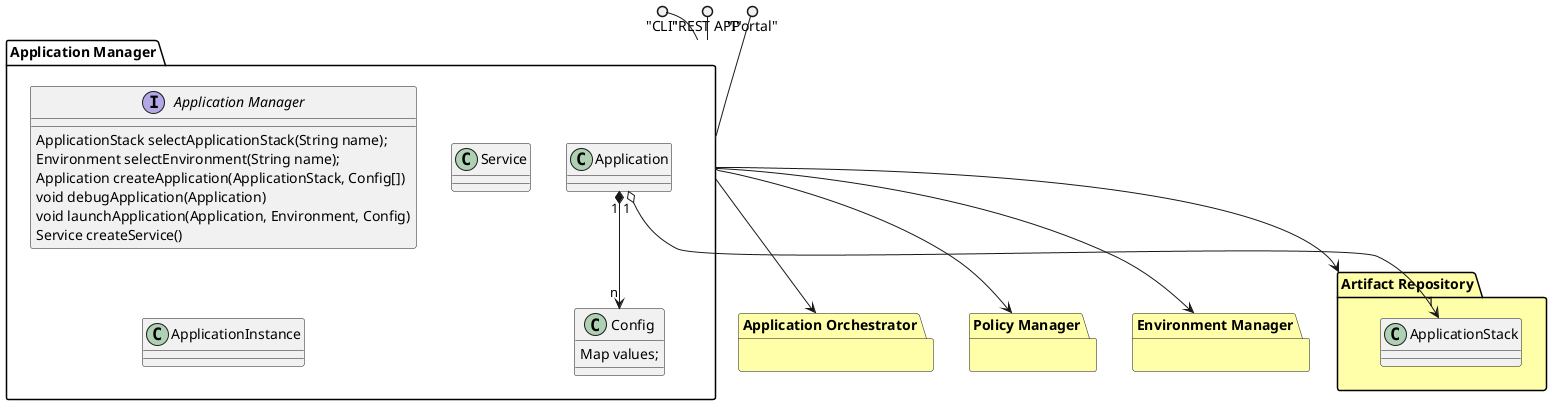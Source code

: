 @startuml

package "Policy Manager"  #ffffaa {}
package "Environment Manager" #ffffaa {}
package "Application Orchestrator" #ffffaa {}
package "Artifact Repository" #ffffaa {
    class ApplicationStack {
    }
}

package "Application Manager" {
  interface "Application Manager" {
      ApplicationStack selectApplicationStack(String name);
      Environment selectEnvironment(String name);
      Application createApplication(ApplicationStack, Config[])
      void debugApplication(Application)
      void launchApplication(Application, Environment, Config)
      Service createService()
  }
  class Application {

  }
  class Service {

  }
  class Config {
    Map values;
  }
  class ApplicationInstance {

  }

  Application "1" *--> "n" Config
  Application "1" o--> "1" ApplicationStack
}
"CLI" ()-- "Application Manager"
"REST API" ()-- "Application Manager"
"Portal" ()-- "Application Manager"


"Application Manager" --> "Artifact Repository"
"Application Manager" --> "Policy Manager"
"Application Manager" --> "Application Orchestrator"
"Application Manager" --> "Environment Manager"
@enduml

